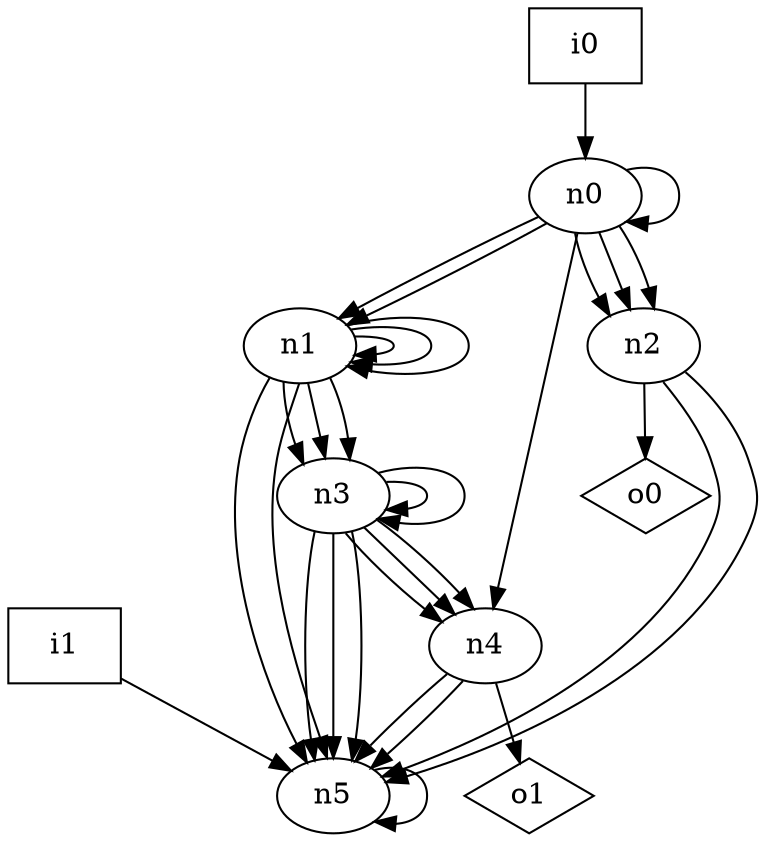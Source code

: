 digraph G {
n0 [label="n0"];
n1 [label="n1"];
n2 [label="n2"];
n3 [label="n3"];
n4 [label="n4"];
n5 [label="n5"];
n6 [label="i0",shape="box"];
n7 [label="i1",shape="box"];
n8 [label="o0",shape="diamond"];
n9 [label="o1",shape="diamond"];
n0 -> n0
n0 -> n1
n0 -> n1
n0 -> n2
n0 -> n2
n0 -> n2
n0 -> n4
n1 -> n1
n1 -> n1
n1 -> n1
n1 -> n3
n1 -> n3
n1 -> n3
n1 -> n5
n1 -> n5
n2 -> n5
n2 -> n5
n2 -> n8
n3 -> n3
n3 -> n3
n3 -> n4
n3 -> n4
n3 -> n4
n3 -> n5
n3 -> n5
n3 -> n5
n4 -> n5
n4 -> n5
n4 -> n9
n5 -> n5
n6 -> n0
n7 -> n5
}